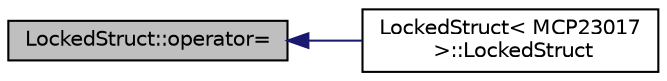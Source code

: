 digraph "LockedStruct::operator="
{
  edge [fontname="Helvetica",fontsize="10",labelfontname="Helvetica",labelfontsize="10"];
  node [fontname="Helvetica",fontsize="10",shape=record];
  rankdir="LR";
  Node77 [label="LockedStruct::operator=",height=0.2,width=0.4,color="black", fillcolor="grey75", style="filled", fontcolor="black"];
  Node77 -> Node78 [dir="back",color="midnightblue",fontsize="10",style="solid",fontname="Helvetica"];
  Node78 [label="LockedStruct\< MCP23017\l \>::LockedStruct",height=0.2,width=0.4,color="black", fillcolor="white", style="filled",URL="$struct_locked_struct.html#a584c151a418a9788f05979df37142d14"];
}
